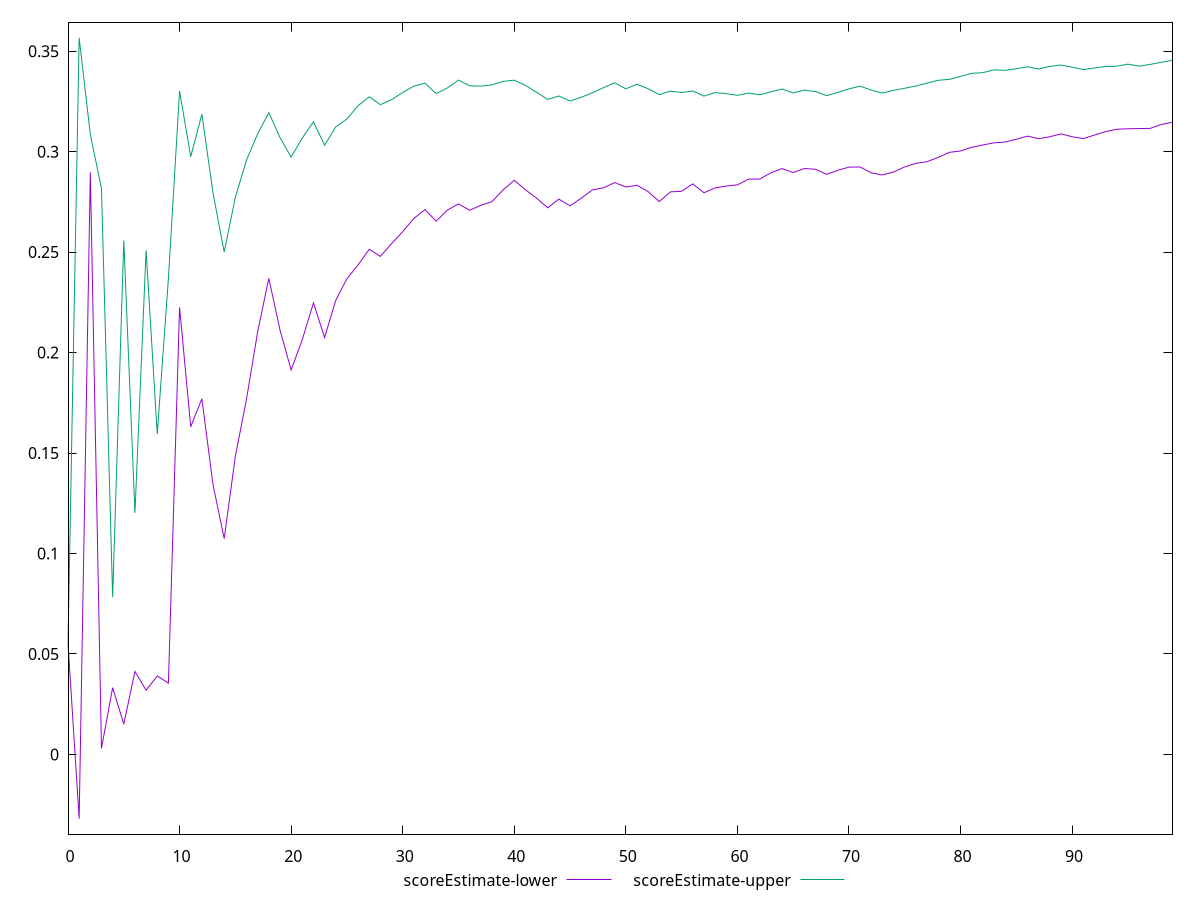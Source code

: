 reset

$scoreEstimateLower <<EOF
0 0.055247678132228806
1 -0.0319044853599523
2 0.28975630116677503
3 0.0029781352324320665
4 0.033210795960977466
5 0.015100762885330021
6 0.041315657009147744
7 0.03194190613774957
8 0.03903687118463125
9 0.035488057576795115
10 0.2224741148363913
11 0.16306370183624136
12 0.17701170922234533
13 0.13419212461681435
14 0.1074269371899418
15 0.1484370780028364
16 0.17681853042305806
17 0.21034812104955014
18 0.23690784642449805
19 0.21128234738431936
20 0.19136459276115808
21 0.2064199450025808
22 0.22470900913537595
23 0.20744986163102325
24 0.22601895269138877
25 0.23673747288873412
26 0.24360791890968359
27 0.2514041980924753
28 0.24784394662001968
29 0.25423568943376884
30 0.26015268152831883
31 0.26673152654940535
32 0.2711666552591781
33 0.26540681864456495
34 0.27085009019841066
35 0.2740023264294564
36 0.2708098198597848
37 0.2732797202059856
38 0.2750930722115828
39 0.2809415856992367
40 0.28576071822092336
41 0.28103184295686756
42 0.27684154412455875
43 0.2720373394545953
44 0.2763537547625341
45 0.2730136589259397
46 0.2768246190180704
47 0.28092181009258876
48 0.28199426377223685
49 0.2845935242090784
50 0.28239909366374605
51 0.2832397562875583
52 0.2801092864020983
53 0.275117691269817
54 0.2799775240610838
55 0.28026772831384467
56 0.28396158705941077
57 0.27951173134853363
58 0.28194164071289723
59 0.2828716585580336
60 0.28347240856987765
61 0.28630482768829996
62 0.2863602483297208
63 0.2894668682872583
64 0.2915602939128601
65 0.28956621606551963
66 0.2915921968034324
67 0.2912297373917534
68 0.28871091072323657
69 0.29068830263414663
70 0.2922914627817238
71 0.2923472722211263
72 0.2894243129313663
73 0.2883882027980214
74 0.2898666433271056
75 0.29241706351726016
76 0.2941471364955104
77 0.29500762162671373
78 0.29718117271960226
79 0.2996485824423259
80 0.3003168832116202
81 0.30214826994175203
82 0.30331672636287477
83 0.3043779877871687
84 0.3047940298472605
85 0.3061726420230372
86 0.30773535856411166
87 0.3064416635618545
88 0.3073984448599936
89 0.3088458810008059
90 0.30742323670858857
91 0.3064925906166441
92 0.3082306079354095
93 0.3099547408501348
94 0.31114914218728557
95 0.31136191717019535
96 0.31148861798352456
97 0.3115653575305945
98 0.3135526044996038
99 0.3146051740626262
EOF

$scoreEstimateUpper <<EOF
0 0.055247678132228806
1 0.35659862722652713
2 0.3085561775499624
3 0.28170216002742715
4 0.07827497172163879
5 0.2557419566258539
6 0.1201496653623737
7 0.250832562344856
8 0.15945157222844877
9 0.2368242055056038
10 0.33015042948798096
11 0.29749302143391454
12 0.3185956884611266
13 0.27939581384239776
14 0.24998624167656358
15 0.2772768618863963
16 0.2957745467415123
17 0.30887908308634415
18 0.31940015187811643
19 0.30704651629795754
20 0.29722517529205833
21 0.30681387448174274
22 0.3148317002676114
23 0.3031726764023414
24 0.31231223337015573
25 0.3162391858755161
26 0.3228484811453637
27 0.3272626071951483
28 0.32340176657984215
29 0.32587557723362515
30 0.32942002719559493
31 0.3326043404987943
32 0.33405997919508196
33 0.3288732960364139
34 0.33170219910953724
35 0.3356089408764365
36 0.3327692221181848
37 0.3326144111958626
38 0.3331925514889916
39 0.3349475318593412
40 0.3355584650483689
41 0.33296582592883317
42 0.32952843457447956
43 0.325984405030436
44 0.32769686797458153
45 0.32519057291303793
46 0.32705287487255225
47 0.3292591625388921
48 0.33184852300386564
49 0.334274783760894
50 0.33125479955203907
51 0.33355848328911947
52 0.33130227236361287
53 0.3283604050196933
54 0.33014588613490914
55 0.32940515724932523
56 0.33020842190420163
57 0.3276320061852837
58 0.3293816523985906
59 0.3288725775777435
60 0.3280200039516932
61 0.32913871269274525
62 0.3282846282547946
63 0.32974492408458533
64 0.3311910872813907
65 0.32920694028352476
66 0.3305989911234125
67 0.32989517076530306
68 0.3278712829474136
69 0.3295020960804596
70 0.3312488907412183
71 0.3325931658977707
72 0.33060998616155657
73 0.32916204242651864
74 0.33051843497352834
75 0.33154046689421424
76 0.3326785048187689
77 0.3341242434792066
78 0.3355079108783588
79 0.33596594001982333
80 0.33745964312508336
81 0.3389815121254104
82 0.33928503338610005
83 0.3407136889476335
84 0.3404534305022752
85 0.34125183714498375
86 0.34225596621813564
87 0.34112622500422646
88 0.3424448510142573
89 0.34309709619877427
90 0.34206762524657736
91 0.3408580216213178
92 0.3416135494062464
93 0.3423599987736577
94 0.3425406977119397
95 0.34352815905050393
96 0.3425688044208314
97 0.34340488343265557
98 0.34446447562446786
99 0.3454367815684686
EOF

set key outside below
set xrange [0:99]
set yrange [-0.03967454761168189:0.36436868947825674]
set trange [-0.03967454761168189:0.36436868947825674]
set terminal svg size 640, 520 enhanced background rgb 'white'
set output "report_00020_2021-02-19T21:17:38.612Z2/estimated-input-latency/samples/pages+cached/scoreEstimate/values.svg"

plot $scoreEstimateLower title "scoreEstimate-lower" with line, \
     $scoreEstimateUpper title "scoreEstimate-upper" with line

reset
